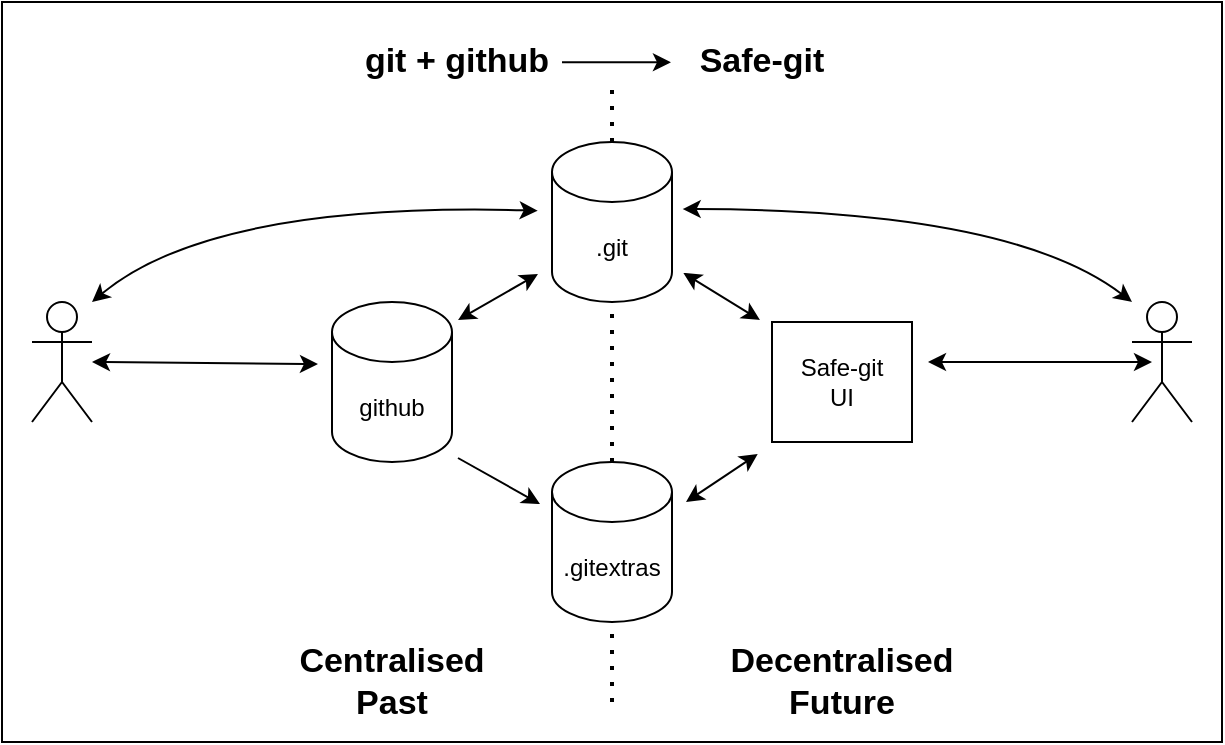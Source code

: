 <mxfile version="13.7.9" type="device"><diagram id="17GmWSGIDWfA2LXUo1rL" name="Page-1"><mxGraphModel dx="630" dy="462" grid="1" gridSize="10" guides="1" tooltips="1" connect="1" arrows="1" fold="1" page="1" pageScale="1" pageWidth="827" pageHeight="1169" math="0" shadow="0"><root><mxCell id="0"/><mxCell id="1" parent="0"/><mxCell id="YCHu6YIZR2aF-yiaza_q-2" value="" style="rounded=0;whiteSpace=wrap;html=1;fontStyle=1" vertex="1" parent="1"><mxGeometry x="75" y="50" width="610" height="370" as="geometry"/></mxCell><mxCell id="cx3qnBezj5rwGTwtdpWr-16" value="Safe-git&lt;br&gt;UI" style="rounded=0;whiteSpace=wrap;html=1;" parent="1" vertex="1"><mxGeometry x="460" y="210" width="70" height="60" as="geometry"/></mxCell><mxCell id="cx3qnBezj5rwGTwtdpWr-17" value="" style="endArrow=classic;startArrow=classic;html=1;strokeColor=#000000;exitX=1.095;exitY=0.818;exitDx=0;exitDy=0;exitPerimeter=0;entryX=-0.086;entryY=-0.017;entryDx=0;entryDy=0;entryPerimeter=0;" parent="1" source="cx3qnBezj5rwGTwtdpWr-1" target="cx3qnBezj5rwGTwtdpWr-16" edge="1"><mxGeometry width="50" height="50" relative="1" as="geometry"><mxPoint x="410" y="170" as="sourcePoint"/><mxPoint x="450" y="200" as="targetPoint"/></mxGeometry></mxCell><mxCell id="cx3qnBezj5rwGTwtdpWr-18" value="" style="endArrow=classic;startArrow=classic;html=1;strokeColor=#000000;entryX=-0.102;entryY=1.1;entryDx=0;entryDy=0;entryPerimeter=0;" parent="1" target="cx3qnBezj5rwGTwtdpWr-16" edge="1"><mxGeometry width="50" height="50" relative="1" as="geometry"><mxPoint x="417" y="300" as="sourcePoint"/><mxPoint x="453" y="258" as="targetPoint"/></mxGeometry></mxCell><mxCell id="cx3qnBezj5rwGTwtdpWr-19" value="" style="shape=umlActor;verticalLabelPosition=bottom;verticalAlign=top;html=1;outlineConnect=0;" parent="1" vertex="1"><mxGeometry x="640" y="200" width="30" height="60" as="geometry"/></mxCell><mxCell id="cx3qnBezj5rwGTwtdpWr-23" value="" style="curved=1;startArrow=classic;endArrow=classic;html=1;strokeColor=#000000;exitX=1.089;exitY=0.419;exitDx=0;exitDy=0;exitPerimeter=0;" parent="1" source="cx3qnBezj5rwGTwtdpWr-1" edge="1"><mxGeometry width="50" height="50" relative="1" as="geometry"><mxPoint x="400" y="140" as="sourcePoint"/><mxPoint x="640" y="200" as="targetPoint"/><Array as="points"><mxPoint x="580" y="154"/></Array></mxGeometry></mxCell><mxCell id="cx3qnBezj5rwGTwtdpWr-25" value="" style="endArrow=classic;startArrow=classic;html=1;strokeColor=#000000;" parent="1" edge="1"><mxGeometry width="50" height="50" relative="1" as="geometry"><mxPoint x="538" y="230" as="sourcePoint"/><mxPoint x="650" y="230" as="targetPoint"/></mxGeometry></mxCell><mxCell id="cx3qnBezj5rwGTwtdpWr-26" value="&lt;br&gt;" style="shape=umlActor;verticalLabelPosition=bottom;verticalAlign=top;html=1;outlineConnect=0;" parent="1" vertex="1"><mxGeometry x="90" y="200" width="30" height="60" as="geometry"/></mxCell><mxCell id="cx3qnBezj5rwGTwtdpWr-27" value="" style="curved=1;startArrow=classic;endArrow=classic;html=1;strokeColor=#000000;exitX=-0.119;exitY=0.429;exitDx=0;exitDy=0;exitPerimeter=0;" parent="1" source="cx3qnBezj5rwGTwtdpWr-1" edge="1"><mxGeometry width="50" height="50" relative="1" as="geometry"><mxPoint x="330" y="120" as="sourcePoint"/><mxPoint x="120" y="200" as="targetPoint"/><Array as="points"><mxPoint x="180" y="150"/></Array></mxGeometry></mxCell><mxCell id="cx3qnBezj5rwGTwtdpWr-28" value="" style="endArrow=classic;startArrow=classic;html=1;strokeColor=#000000;exitX=1;exitY=0.5;exitDx=0;exitDy=0;exitPerimeter=0;entryX=-0.117;entryY=0.388;entryDx=0;entryDy=0;entryPerimeter=0;" parent="1" source="cx3qnBezj5rwGTwtdpWr-26" edge="1" target="cx3qnBezj5rwGTwtdpWr-3"><mxGeometry width="50" height="50" relative="1" as="geometry"><mxPoint x="260" y="570" as="sourcePoint"/><mxPoint x="206" y="230" as="targetPoint"/></mxGeometry></mxCell><mxCell id="cx3qnBezj5rwGTwtdpWr-3" value="github" style="shape=cylinder3;whiteSpace=wrap;html=1;boundedLbl=1;backgroundOutline=1;size=15;" parent="1" vertex="1"><mxGeometry x="240" y="200" width="60" height="80" as="geometry"/></mxCell><mxCell id="cx3qnBezj5rwGTwtdpWr-32" value="" style="endArrow=none;dashed=1;html=1;dashPattern=1 3;strokeWidth=2;" parent="1" edge="1"><mxGeometry width="50" height="50" relative="1" as="geometry"><mxPoint x="380" y="400" as="sourcePoint"/><mxPoint x="380" y="90" as="targetPoint"/></mxGeometry></mxCell><mxCell id="cx3qnBezj5rwGTwtdpWr-1" value=".git" style="shape=cylinder3;whiteSpace=wrap;html=1;boundedLbl=1;backgroundOutline=1;size=15;" parent="1" vertex="1"><mxGeometry x="350" y="120" width="60" height="80" as="geometry"/></mxCell><mxCell id="cx3qnBezj5rwGTwtdpWr-2" value=".gitextras" style="shape=cylinder3;whiteSpace=wrap;html=1;boundedLbl=1;backgroundOutline=1;size=15;" parent="1" vertex="1"><mxGeometry x="350" y="280" width="60" height="80" as="geometry"/></mxCell><mxCell id="cx3qnBezj5rwGTwtdpWr-36" value="Centralised Past&lt;span style=&quot;color: rgba(0 , 0 , 0 , 0) ; font-family: monospace ; font-size: 0px ; font-weight: 400&quot;&gt;%3CmxGraphModel%3E%3Croot%3E%3CmxCell%20id%3D%220%22%2F%3E%3CmxCell%20id%3D%221%22%20parent%3D%220%22%2F%3E%3CmxCell%20id%3D%222%22%20value%3D%22%22%20style%3D%22endArrow%3Dclassic%3BstartArrow%3Dclassic%3Bhtml%3D1%3BstrokeColor%3D%23000000%3BexitX%3D0.5%3BexitY%3D0%3BexitDx%3D0%3BexitDy%3D0%3B%22%20edge%3D%221%22%20parent%3D%221%22%3E%3CmxGeometry%20width%3D%2250%22%20height%3D%2250%22%20relative%3D%221%22%20as%3D%22geometry%22%3E%3CmxPoint%20x%3D%22260%22%20y%3D%22190%22%20as%3D%22sourcePoint%22%2F%3E%3CmxPoint%20x%3D%22260%22%20y%3D%22120%22%20as%3D%22targetPoint%22%2F%3E%3C%2FmxGeometry%3E%3C%2FmxCell%3E%3C%2Froot%3E%3C%2FmxGraphModel%3E&lt;/span&gt;" style="text;html=1;strokeColor=none;fillColor=none;align=center;verticalAlign=middle;whiteSpace=wrap;rounded=0;fontStyle=1;fontSize=17;" parent="1" vertex="1"><mxGeometry x="205" y="380" width="130" height="20" as="geometry"/></mxCell><mxCell id="cx3qnBezj5rwGTwtdpWr-37" value="Decentralised Future" style="text;html=1;strokeColor=none;fillColor=none;align=center;verticalAlign=middle;whiteSpace=wrap;rounded=0;fontStyle=1;fontSize=17;" parent="1" vertex="1"><mxGeometry x="445" y="380" width="100" height="20" as="geometry"/></mxCell><mxCell id="cx3qnBezj5rwGTwtdpWr-39" value="Safe-git" style="text;html=1;strokeColor=none;fillColor=none;align=center;verticalAlign=middle;whiteSpace=wrap;rounded=0;fontStyle=1;fontSize=17;" parent="1" vertex="1"><mxGeometry x="415" y="70" width="80" height="20" as="geometry"/></mxCell><mxCell id="cx3qnBezj5rwGTwtdpWr-41" value="git + github" style="text;html=1;strokeColor=none;fillColor=none;align=center;verticalAlign=middle;whiteSpace=wrap;rounded=0;fontStyle=1;fontSize=17;" parent="1" vertex="1"><mxGeometry x="250" y="70" width="105" height="20" as="geometry"/></mxCell><mxCell id="cx3qnBezj5rwGTwtdpWr-42" value="" style="endArrow=classic;html=1;strokeColor=#000000;fontSize=17;entryX=-0.069;entryY=0.508;entryDx=0;entryDy=0;entryPerimeter=0;" parent="1" source="cx3qnBezj5rwGTwtdpWr-41" target="cx3qnBezj5rwGTwtdpWr-39" edge="1"><mxGeometry width="50" height="50" relative="1" as="geometry"><mxPoint x="415" y="410" as="sourcePoint"/><mxPoint x="465" y="360" as="targetPoint"/></mxGeometry></mxCell><mxCell id="YCHu6YIZR2aF-yiaza_q-3" value="" style="endArrow=classic;startArrow=classic;html=1;strokeColor=#000000;entryX=1.05;entryY=0.113;entryDx=0;entryDy=0;entryPerimeter=0;exitX=-0.117;exitY=0.825;exitDx=0;exitDy=0;exitPerimeter=0;" edge="1" parent="1" source="cx3qnBezj5rwGTwtdpWr-1" target="cx3qnBezj5rwGTwtdpWr-3"><mxGeometry width="50" height="50" relative="1" as="geometry"><mxPoint x="310" y="170" as="sourcePoint"/><mxPoint x="465.31" y="215.14" as="targetPoint"/></mxGeometry></mxCell><mxCell id="YCHu6YIZR2aF-yiaza_q-4" value="" style="endArrow=classic;html=1;strokeColor=#000000;exitX=1.05;exitY=0.975;exitDx=0;exitDy=0;exitPerimeter=0;entryX=-0.1;entryY=0.263;entryDx=0;entryDy=0;entryPerimeter=0;" edge="1" parent="1" source="cx3qnBezj5rwGTwtdpWr-3" target="cx3qnBezj5rwGTwtdpWr-2"><mxGeometry width="50" height="50" relative="1" as="geometry"><mxPoint x="310" y="280" as="sourcePoint"/><mxPoint x="344" y="300" as="targetPoint"/></mxGeometry></mxCell></root></mxGraphModel></diagram></mxfile>
